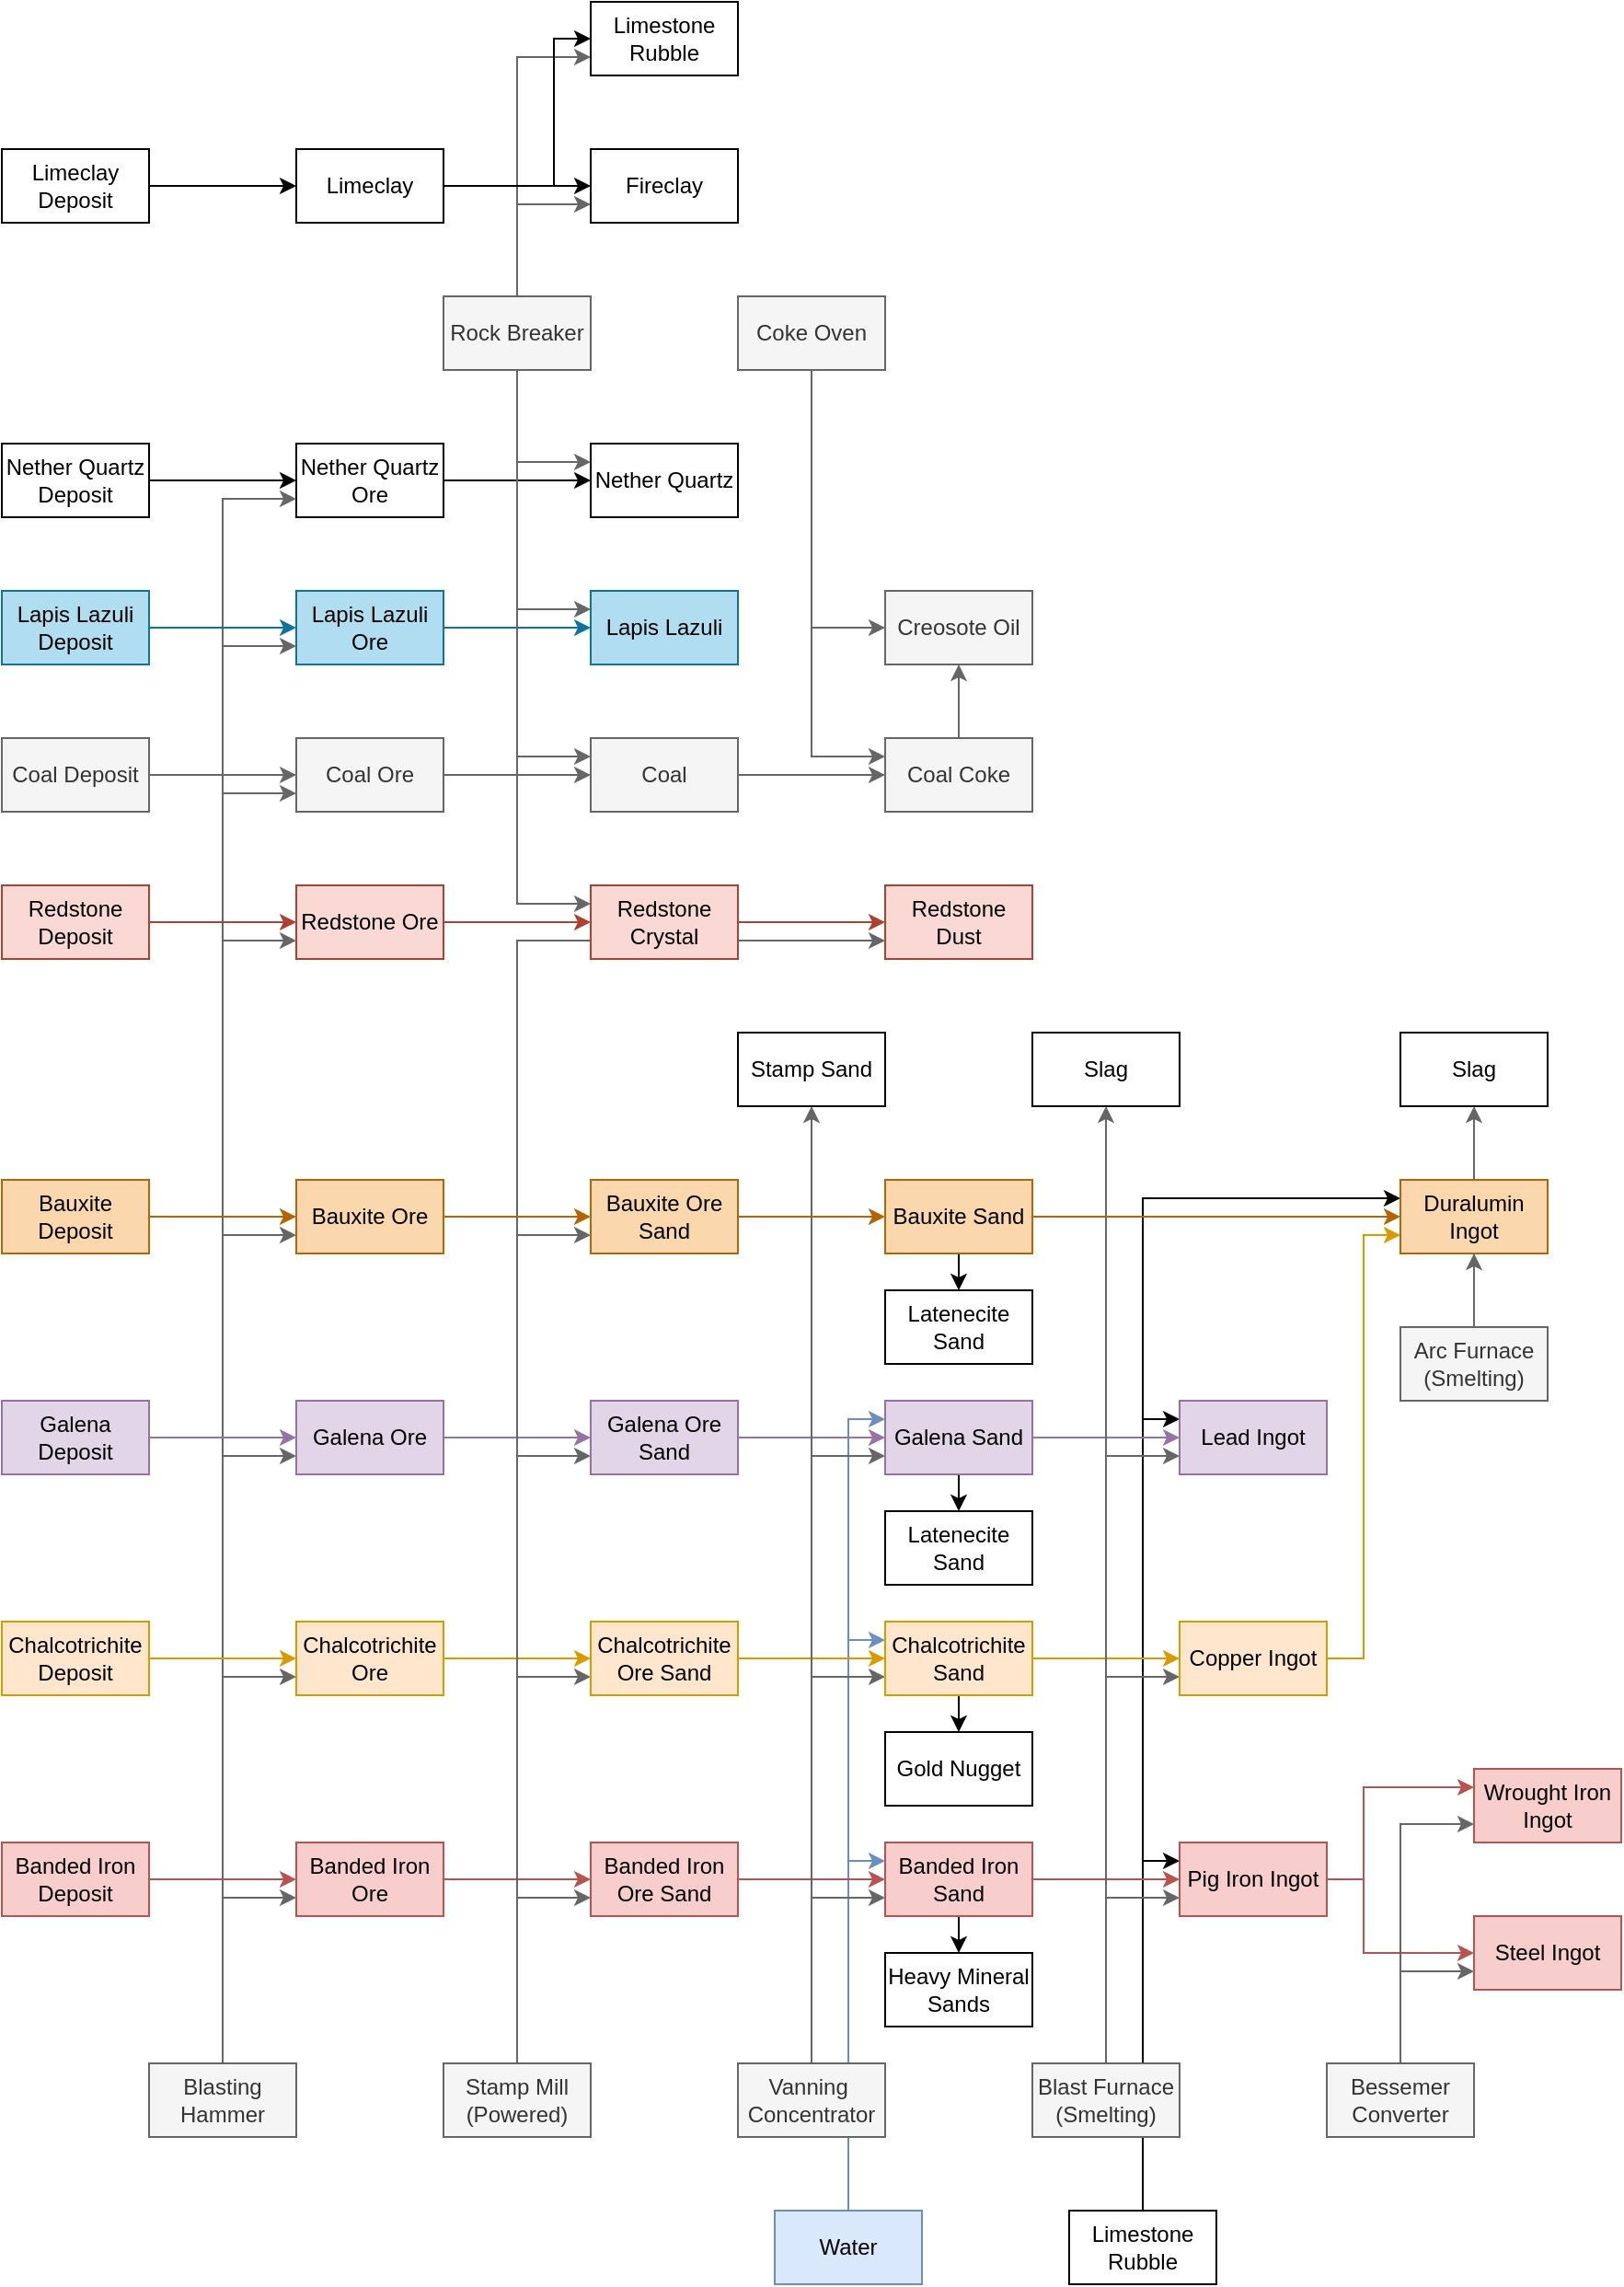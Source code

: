 <mxfile version="25.0.3">
  <diagram name="Page-1" id="IG3MzUUw2ymZqQd2v7ET">
    <mxGraphModel dx="1188" dy="1156" grid="1" gridSize="10" guides="1" tooltips="1" connect="1" arrows="1" fold="1" page="0" pageScale="1" pageWidth="850" pageHeight="1100" math="0" shadow="0">
      <root>
        <mxCell id="0" />
        <mxCell id="1" parent="0" />
        <mxCell id="PVGm662-4inRBWsWVYEp-162" style="edgeStyle=orthogonalEdgeStyle;rounded=0;orthogonalLoop=1;jettySize=auto;html=1;entryX=0.5;entryY=1;entryDx=0;entryDy=0;fillColor=#f5f5f5;strokeColor=#666666;" edge="1" parent="1" source="PVGm662-4inRBWsWVYEp-157" target="PVGm662-4inRBWsWVYEp-160">
          <mxGeometry relative="1" as="geometry" />
        </mxCell>
        <mxCell id="PVGm662-4inRBWsWVYEp-161" style="edgeStyle=orthogonalEdgeStyle;rounded=0;orthogonalLoop=1;jettySize=auto;html=1;entryX=0;entryY=0.25;entryDx=0;entryDy=0;" edge="1" parent="1" source="m7AmhTVpTq-Uz_7KJyDs-42" target="PVGm662-4inRBWsWVYEp-150">
          <mxGeometry relative="1" as="geometry">
            <Array as="points">
              <mxPoint x="860" y="370" />
            </Array>
          </mxGeometry>
        </mxCell>
        <mxCell id="PVGm662-4inRBWsWVYEp-63" style="edgeStyle=orthogonalEdgeStyle;rounded=0;orthogonalLoop=1;jettySize=auto;html=1;entryX=0;entryY=0.25;entryDx=0;entryDy=0;fillColor=#dae8fc;strokeColor=#6c8ebf;" edge="1" parent="1" source="PVGm662-4inRBWsWVYEp-13" target="PVGm662-4inRBWsWVYEp-49">
          <mxGeometry relative="1" as="geometry">
            <Array as="points">
              <mxPoint x="700" y="610" />
            </Array>
          </mxGeometry>
        </mxCell>
        <mxCell id="PVGm662-4inRBWsWVYEp-64" style="edgeStyle=orthogonalEdgeStyle;rounded=0;orthogonalLoop=1;jettySize=auto;html=1;entryX=0;entryY=0.25;entryDx=0;entryDy=0;fillColor=#dae8fc;strokeColor=#6c8ebf;" edge="1" parent="1" source="PVGm662-4inRBWsWVYEp-13" target="PVGm662-4inRBWsWVYEp-50">
          <mxGeometry relative="1" as="geometry">
            <Array as="points">
              <mxPoint x="700" y="730" />
            </Array>
          </mxGeometry>
        </mxCell>
        <mxCell id="PVGm662-4inRBWsWVYEp-29" style="edgeStyle=orthogonalEdgeStyle;rounded=0;orthogonalLoop=1;jettySize=auto;html=1;entryX=0;entryY=0.5;entryDx=0;entryDy=0;fillColor=#e1d5e7;strokeColor=#9673a6;" edge="1" parent="1" source="m7AmhTVpTq-Uz_7KJyDs-56" target="PVGm662-4inRBWsWVYEp-21">
          <mxGeometry relative="1" as="geometry" />
        </mxCell>
        <mxCell id="m7AmhTVpTq-Uz_7KJyDs-56" value="Galena Ore" style="rounded=0;whiteSpace=wrap;html=1;fillColor=#e1d5e7;strokeColor=#9673a6;" parent="1" vertex="1">
          <mxGeometry x="400" y="480" width="80" height="40" as="geometry" />
        </mxCell>
        <mxCell id="PVGm662-4inRBWsWVYEp-28" style="edgeStyle=orthogonalEdgeStyle;rounded=0;orthogonalLoop=1;jettySize=auto;html=1;entryX=0;entryY=0.5;entryDx=0;entryDy=0;fillColor=#ffe6cc;strokeColor=#d79b00;" edge="1" parent="1" source="m7AmhTVpTq-Uz_7KJyDs-57" target="PVGm662-4inRBWsWVYEp-22">
          <mxGeometry relative="1" as="geometry" />
        </mxCell>
        <mxCell id="m7AmhTVpTq-Uz_7KJyDs-57" value="&lt;span id=&quot;ref234210&quot;&gt;&lt;/span&gt;Chalcotrichite Ore" style="rounded=0;whiteSpace=wrap;html=1;fillColor=#ffe6cc;strokeColor=#d79b00;" parent="1" vertex="1">
          <mxGeometry x="400" y="600" width="80" height="40" as="geometry" />
        </mxCell>
        <mxCell id="PVGm662-4inRBWsWVYEp-27" style="edgeStyle=orthogonalEdgeStyle;rounded=0;orthogonalLoop=1;jettySize=auto;html=1;entryX=0;entryY=0.5;entryDx=0;entryDy=0;fillColor=#f8cecc;strokeColor=#b85450;" edge="1" parent="1" source="m7AmhTVpTq-Uz_7KJyDs-69" target="PVGm662-4inRBWsWVYEp-23">
          <mxGeometry relative="1" as="geometry" />
        </mxCell>
        <mxCell id="m7AmhTVpTq-Uz_7KJyDs-69" value="Banded Iron Ore" style="rounded=0;whiteSpace=wrap;html=1;fillColor=#f8cecc;strokeColor=#b85450;" parent="1" vertex="1">
          <mxGeometry x="400" y="720" width="80" height="40" as="geometry" />
        </mxCell>
        <mxCell id="PVGm662-4inRBWsWVYEp-100" style="edgeStyle=orthogonalEdgeStyle;rounded=0;orthogonalLoop=1;jettySize=auto;html=1;entryX=0;entryY=0.25;entryDx=0;entryDy=0;" edge="1" parent="1" source="m7AmhTVpTq-Uz_7KJyDs-42" target="PVGm662-4inRBWsWVYEp-67">
          <mxGeometry relative="1" as="geometry">
            <mxPoint x="1000" y="650" as="targetPoint" />
            <Array as="points">
              <mxPoint x="860" y="730" />
            </Array>
          </mxGeometry>
        </mxCell>
        <mxCell id="PVGm662-4inRBWsWVYEp-101" style="edgeStyle=orthogonalEdgeStyle;rounded=0;orthogonalLoop=1;jettySize=auto;html=1;entryX=0;entryY=0.25;entryDx=0;entryDy=0;" edge="1" parent="1" source="m7AmhTVpTq-Uz_7KJyDs-42" target="PVGm662-4inRBWsWVYEp-61">
          <mxGeometry relative="1" as="geometry">
            <mxPoint x="890" y="460" as="targetPoint" />
            <Array as="points">
              <mxPoint x="860" y="490" />
            </Array>
          </mxGeometry>
        </mxCell>
        <mxCell id="m7AmhTVpTq-Uz_7KJyDs-42" value="Limestone Rubble" style="rounded=0;whiteSpace=wrap;html=1;" parent="1" vertex="1">
          <mxGeometry x="820" y="920" width="80" height="40" as="geometry" />
        </mxCell>
        <mxCell id="PVGm662-4inRBWsWVYEp-116" style="edgeStyle=orthogonalEdgeStyle;rounded=0;orthogonalLoop=1;jettySize=auto;html=1;entryX=0;entryY=0.5;entryDx=0;entryDy=0;fillColor=#f5f5f5;strokeColor=#666666;" edge="1" parent="1" source="PVGm662-4inRBWsWVYEp-1" target="PVGm662-4inRBWsWVYEp-108">
          <mxGeometry relative="1" as="geometry" />
        </mxCell>
        <mxCell id="PVGm662-4inRBWsWVYEp-1" value="Coal Ore" style="rounded=0;whiteSpace=wrap;html=1;fillColor=#f5f5f5;strokeColor=#666666;fontColor=#333333;" vertex="1" parent="1">
          <mxGeometry x="400" y="120" width="80" height="40" as="geometry" />
        </mxCell>
        <mxCell id="PVGm662-4inRBWsWVYEp-62" style="edgeStyle=orthogonalEdgeStyle;rounded=0;orthogonalLoop=1;jettySize=auto;html=1;entryX=0;entryY=0.25;entryDx=0;entryDy=0;fillColor=#dae8fc;strokeColor=#6c8ebf;" edge="1" parent="1" source="PVGm662-4inRBWsWVYEp-13" target="PVGm662-4inRBWsWVYEp-48">
          <mxGeometry relative="1" as="geometry">
            <Array as="points">
              <mxPoint x="700" y="490" />
            </Array>
          </mxGeometry>
        </mxCell>
        <mxCell id="PVGm662-4inRBWsWVYEp-13" value="Water" style="rounded=0;whiteSpace=wrap;html=1;fillColor=#dae8fc;strokeColor=#6c8ebf;" vertex="1" parent="1">
          <mxGeometry x="660" y="920" width="80" height="40" as="geometry" />
        </mxCell>
        <mxCell id="PVGm662-4inRBWsWVYEp-24" style="edgeStyle=orthogonalEdgeStyle;rounded=0;orthogonalLoop=1;jettySize=auto;html=1;entryX=0;entryY=0.75;entryDx=0;entryDy=0;exitX=0.5;exitY=1;exitDx=0;exitDy=0;fillColor=#f5f5f5;strokeColor=#666666;" edge="1" parent="1" source="PVGm662-4inRBWsWVYEp-15" target="PVGm662-4inRBWsWVYEp-21">
          <mxGeometry relative="1" as="geometry">
            <mxPoint x="520" y="440" as="sourcePoint" />
            <Array as="points">
              <mxPoint x="520" y="510" />
            </Array>
          </mxGeometry>
        </mxCell>
        <mxCell id="PVGm662-4inRBWsWVYEp-25" style="edgeStyle=orthogonalEdgeStyle;rounded=0;orthogonalLoop=1;jettySize=auto;html=1;entryX=0;entryY=0.75;entryDx=0;entryDy=0;exitX=0.5;exitY=1;exitDx=0;exitDy=0;fillColor=#f5f5f5;strokeColor=#666666;" edge="1" parent="1" source="PVGm662-4inRBWsWVYEp-15" target="PVGm662-4inRBWsWVYEp-22">
          <mxGeometry relative="1" as="geometry">
            <mxPoint x="520" y="440" as="sourcePoint" />
            <Array as="points">
              <mxPoint x="520" y="630" />
            </Array>
          </mxGeometry>
        </mxCell>
        <mxCell id="PVGm662-4inRBWsWVYEp-26" style="edgeStyle=orthogonalEdgeStyle;rounded=0;orthogonalLoop=1;jettySize=auto;html=1;entryX=0;entryY=0.75;entryDx=0;entryDy=0;exitX=0.5;exitY=1;exitDx=0;exitDy=0;fillColor=#f5f5f5;strokeColor=#666666;" edge="1" parent="1" source="PVGm662-4inRBWsWVYEp-15" target="PVGm662-4inRBWsWVYEp-23">
          <mxGeometry relative="1" as="geometry">
            <mxPoint x="520" y="440" as="sourcePoint" />
            <Array as="points">
              <mxPoint x="520" y="750" />
            </Array>
          </mxGeometry>
        </mxCell>
        <mxCell id="PVGm662-4inRBWsWVYEp-154" style="edgeStyle=orthogonalEdgeStyle;rounded=0;orthogonalLoop=1;jettySize=auto;html=1;entryX=0;entryY=1;entryDx=0;entryDy=0;fillColor=#f5f5f5;strokeColor=#666666;" edge="1" parent="1">
          <mxGeometry relative="1" as="geometry">
            <mxPoint x="520.0" y="830.0" as="sourcePoint" />
            <mxPoint x="560" y="390" as="targetPoint" />
            <Array as="points">
              <mxPoint x="520" y="390" />
            </Array>
          </mxGeometry>
        </mxCell>
        <mxCell id="PVGm662-4inRBWsWVYEp-183" style="edgeStyle=orthogonalEdgeStyle;rounded=0;orthogonalLoop=1;jettySize=auto;html=1;fillColor=#f5f5f5;strokeColor=#666666;entryX=0;entryY=0.75;entryDx=0;entryDy=0;" edge="1" parent="1" source="PVGm662-4inRBWsWVYEp-15" target="PVGm662-4inRBWsWVYEp-180">
          <mxGeometry relative="1" as="geometry">
            <mxPoint x="920" y="150" as="targetPoint" />
            <Array as="points">
              <mxPoint x="520" y="230" />
            </Array>
          </mxGeometry>
        </mxCell>
        <mxCell id="PVGm662-4inRBWsWVYEp-15" value="Stamp Mill (Powered)" style="rounded=0;whiteSpace=wrap;html=1;fillColor=#f5f5f5;fontColor=#333333;strokeColor=#666666;" vertex="1" parent="1">
          <mxGeometry x="480" y="840" width="80" height="40" as="geometry" />
        </mxCell>
        <mxCell id="PVGm662-4inRBWsWVYEp-54" style="edgeStyle=orthogonalEdgeStyle;rounded=0;orthogonalLoop=1;jettySize=auto;html=1;entryX=0;entryY=0.5;entryDx=0;entryDy=0;fillColor=#e1d5e7;strokeColor=#9673a6;" edge="1" parent="1" source="PVGm662-4inRBWsWVYEp-21" target="PVGm662-4inRBWsWVYEp-48">
          <mxGeometry relative="1" as="geometry" />
        </mxCell>
        <mxCell id="PVGm662-4inRBWsWVYEp-21" value="Galena Ore Sand" style="rounded=0;whiteSpace=wrap;html=1;fillColor=#e1d5e7;strokeColor=#9673a6;" vertex="1" parent="1">
          <mxGeometry x="560" y="480" width="80" height="40" as="geometry" />
        </mxCell>
        <mxCell id="PVGm662-4inRBWsWVYEp-55" style="edgeStyle=orthogonalEdgeStyle;rounded=0;orthogonalLoop=1;jettySize=auto;html=1;entryX=0;entryY=0.5;entryDx=0;entryDy=0;fillColor=#ffe6cc;strokeColor=#d79b00;" edge="1" parent="1" source="PVGm662-4inRBWsWVYEp-22" target="PVGm662-4inRBWsWVYEp-49">
          <mxGeometry relative="1" as="geometry" />
        </mxCell>
        <mxCell id="PVGm662-4inRBWsWVYEp-22" value="&lt;span id=&quot;ref234210&quot;&gt;&lt;/span&gt;Chalcotrichite Ore Sand" style="rounded=0;whiteSpace=wrap;html=1;fillColor=#ffe6cc;strokeColor=#d79b00;" vertex="1" parent="1">
          <mxGeometry x="560" y="600" width="80" height="40" as="geometry" />
        </mxCell>
        <mxCell id="PVGm662-4inRBWsWVYEp-56" style="edgeStyle=orthogonalEdgeStyle;rounded=0;orthogonalLoop=1;jettySize=auto;html=1;entryX=0;entryY=0.5;entryDx=0;entryDy=0;fillColor=#f8cecc;strokeColor=#b85450;" edge="1" parent="1" source="PVGm662-4inRBWsWVYEp-23" target="PVGm662-4inRBWsWVYEp-50">
          <mxGeometry relative="1" as="geometry" />
        </mxCell>
        <mxCell id="PVGm662-4inRBWsWVYEp-23" value="Banded Iron Ore Sand" style="rounded=0;whiteSpace=wrap;html=1;fillColor=#f8cecc;strokeColor=#b85450;" vertex="1" parent="1">
          <mxGeometry x="560" y="720" width="80" height="40" as="geometry" />
        </mxCell>
        <mxCell id="PVGm662-4inRBWsWVYEp-30" value="Stamp Sand" style="rounded=0;whiteSpace=wrap;html=1;" vertex="1" parent="1">
          <mxGeometry x="640" y="280" width="80" height="40" as="geometry" />
        </mxCell>
        <mxCell id="PVGm662-4inRBWsWVYEp-51" style="edgeStyle=orthogonalEdgeStyle;rounded=0;orthogonalLoop=1;jettySize=auto;html=1;entryX=0;entryY=0.75;entryDx=0;entryDy=0;fillColor=#f5f5f5;strokeColor=#666666;" edge="1" parent="1" source="PVGm662-4inRBWsWVYEp-47" target="PVGm662-4inRBWsWVYEp-50">
          <mxGeometry relative="1" as="geometry" />
        </mxCell>
        <mxCell id="PVGm662-4inRBWsWVYEp-52" style="edgeStyle=orthogonalEdgeStyle;rounded=0;orthogonalLoop=1;jettySize=auto;html=1;entryX=0;entryY=0.75;entryDx=0;entryDy=0;fillColor=#f5f5f5;strokeColor=#666666;" edge="1" parent="1" source="PVGm662-4inRBWsWVYEp-47" target="PVGm662-4inRBWsWVYEp-49">
          <mxGeometry relative="1" as="geometry" />
        </mxCell>
        <mxCell id="PVGm662-4inRBWsWVYEp-53" style="edgeStyle=orthogonalEdgeStyle;rounded=0;orthogonalLoop=1;jettySize=auto;html=1;entryX=0;entryY=0.75;entryDx=0;entryDy=0;fillColor=#f5f5f5;strokeColor=#666666;" edge="1" parent="1" source="PVGm662-4inRBWsWVYEp-47" target="PVGm662-4inRBWsWVYEp-48">
          <mxGeometry relative="1" as="geometry" />
        </mxCell>
        <mxCell id="PVGm662-4inRBWsWVYEp-59" style="edgeStyle=orthogonalEdgeStyle;rounded=0;orthogonalLoop=1;jettySize=auto;html=1;entryX=0.5;entryY=1;entryDx=0;entryDy=0;fillColor=#f5f5f5;strokeColor=#666666;" edge="1" parent="1" source="PVGm662-4inRBWsWVYEp-47" target="PVGm662-4inRBWsWVYEp-30">
          <mxGeometry relative="1" as="geometry">
            <Array as="points" />
          </mxGeometry>
        </mxCell>
        <mxCell id="PVGm662-4inRBWsWVYEp-47" value="Vanning&amp;nbsp; Concentrator" style="rounded=0;whiteSpace=wrap;html=1;fillColor=#f5f5f5;fontColor=#333333;strokeColor=#666666;" vertex="1" parent="1">
          <mxGeometry x="640" y="840" width="80" height="40" as="geometry" />
        </mxCell>
        <mxCell id="PVGm662-4inRBWsWVYEp-72" style="edgeStyle=orthogonalEdgeStyle;rounded=0;orthogonalLoop=1;jettySize=auto;html=1;entryX=0;entryY=0.5;entryDx=0;entryDy=0;fillColor=#e1d5e7;strokeColor=#9673a6;" edge="1" parent="1" source="PVGm662-4inRBWsWVYEp-48" target="PVGm662-4inRBWsWVYEp-61">
          <mxGeometry relative="1" as="geometry" />
        </mxCell>
        <mxCell id="PVGm662-4inRBWsWVYEp-91" style="edgeStyle=orthogonalEdgeStyle;rounded=0;orthogonalLoop=1;jettySize=auto;html=1;entryX=0.5;entryY=0;entryDx=0;entryDy=0;" edge="1" parent="1" source="PVGm662-4inRBWsWVYEp-48" target="PVGm662-4inRBWsWVYEp-90">
          <mxGeometry relative="1" as="geometry">
            <Array as="points">
              <mxPoint x="760" y="520" />
              <mxPoint x="760" y="520" />
            </Array>
          </mxGeometry>
        </mxCell>
        <mxCell id="PVGm662-4inRBWsWVYEp-48" value="Galena Sand" style="rounded=0;whiteSpace=wrap;html=1;fillColor=#e1d5e7;strokeColor=#9673a6;" vertex="1" parent="1">
          <mxGeometry x="720" y="480" width="80" height="40" as="geometry" />
        </mxCell>
        <mxCell id="PVGm662-4inRBWsWVYEp-73" style="edgeStyle=orthogonalEdgeStyle;rounded=0;orthogonalLoop=1;jettySize=auto;html=1;entryX=0;entryY=0.5;entryDx=0;entryDy=0;fillColor=#ffe6cc;strokeColor=#d79b00;" edge="1" parent="1" source="PVGm662-4inRBWsWVYEp-49" target="PVGm662-4inRBWsWVYEp-66">
          <mxGeometry relative="1" as="geometry" />
        </mxCell>
        <mxCell id="PVGm662-4inRBWsWVYEp-93" style="edgeStyle=orthogonalEdgeStyle;rounded=0;orthogonalLoop=1;jettySize=auto;html=1;entryX=0.5;entryY=0;entryDx=0;entryDy=0;" edge="1" parent="1" source="PVGm662-4inRBWsWVYEp-49" target="PVGm662-4inRBWsWVYEp-92">
          <mxGeometry relative="1" as="geometry">
            <Array as="points">
              <mxPoint x="760" y="650" />
              <mxPoint x="760" y="650" />
            </Array>
          </mxGeometry>
        </mxCell>
        <mxCell id="PVGm662-4inRBWsWVYEp-49" value="&lt;span id=&quot;ref234210&quot;&gt;&lt;/span&gt;Chalcotrichite Sand" style="rounded=0;whiteSpace=wrap;html=1;fillColor=#ffe6cc;strokeColor=#d79b00;" vertex="1" parent="1">
          <mxGeometry x="720" y="600" width="80" height="40" as="geometry" />
        </mxCell>
        <mxCell id="PVGm662-4inRBWsWVYEp-74" style="edgeStyle=orthogonalEdgeStyle;rounded=0;orthogonalLoop=1;jettySize=auto;html=1;entryX=0;entryY=0.5;entryDx=0;entryDy=0;fillColor=#f8cecc;strokeColor=#b85450;" edge="1" parent="1" source="PVGm662-4inRBWsWVYEp-50" target="PVGm662-4inRBWsWVYEp-67">
          <mxGeometry relative="1" as="geometry" />
        </mxCell>
        <mxCell id="PVGm662-4inRBWsWVYEp-95" style="edgeStyle=orthogonalEdgeStyle;rounded=0;orthogonalLoop=1;jettySize=auto;html=1;entryX=0.5;entryY=0;entryDx=0;entryDy=0;" edge="1" parent="1" source="PVGm662-4inRBWsWVYEp-50" target="PVGm662-4inRBWsWVYEp-94">
          <mxGeometry relative="1" as="geometry">
            <Array as="points">
              <mxPoint x="760" y="760" />
              <mxPoint x="760" y="760" />
            </Array>
          </mxGeometry>
        </mxCell>
        <mxCell id="PVGm662-4inRBWsWVYEp-50" value="Banded Iron Sand" style="rounded=0;whiteSpace=wrap;html=1;fillColor=#f8cecc;strokeColor=#b85450;" vertex="1" parent="1">
          <mxGeometry x="720" y="720" width="80" height="40" as="geometry" />
        </mxCell>
        <mxCell id="PVGm662-4inRBWsWVYEp-61" value="Lead Ingot" style="rounded=0;whiteSpace=wrap;html=1;fillColor=#e1d5e7;strokeColor=#9673a6;" vertex="1" parent="1">
          <mxGeometry x="880" y="480" width="80" height="40" as="geometry" />
        </mxCell>
        <mxCell id="PVGm662-4inRBWsWVYEp-69" style="edgeStyle=orthogonalEdgeStyle;rounded=0;orthogonalLoop=1;jettySize=auto;html=1;entryX=0;entryY=0.75;entryDx=0;entryDy=0;fillColor=#f5f5f5;strokeColor=#666666;" edge="1" parent="1" source="PVGm662-4inRBWsWVYEp-65" target="PVGm662-4inRBWsWVYEp-67">
          <mxGeometry relative="1" as="geometry" />
        </mxCell>
        <mxCell id="PVGm662-4inRBWsWVYEp-70" style="edgeStyle=orthogonalEdgeStyle;rounded=0;orthogonalLoop=1;jettySize=auto;html=1;entryX=0;entryY=0.75;entryDx=0;entryDy=0;fillColor=#f5f5f5;strokeColor=#666666;" edge="1" parent="1" source="PVGm662-4inRBWsWVYEp-65" target="PVGm662-4inRBWsWVYEp-66">
          <mxGeometry relative="1" as="geometry" />
        </mxCell>
        <mxCell id="PVGm662-4inRBWsWVYEp-71" style="edgeStyle=orthogonalEdgeStyle;rounded=0;orthogonalLoop=1;jettySize=auto;html=1;entryX=0;entryY=0.75;entryDx=0;entryDy=0;fillColor=#f5f5f5;strokeColor=#666666;" edge="1" parent="1" source="PVGm662-4inRBWsWVYEp-65" target="PVGm662-4inRBWsWVYEp-61">
          <mxGeometry relative="1" as="geometry" />
        </mxCell>
        <mxCell id="PVGm662-4inRBWsWVYEp-128" style="edgeStyle=orthogonalEdgeStyle;rounded=0;orthogonalLoop=1;jettySize=auto;html=1;entryX=0.5;entryY=1;entryDx=0;entryDy=0;fillColor=#f5f5f5;strokeColor=#666666;" edge="1" parent="1" source="PVGm662-4inRBWsWVYEp-65" target="PVGm662-4inRBWsWVYEp-127">
          <mxGeometry relative="1" as="geometry" />
        </mxCell>
        <mxCell id="PVGm662-4inRBWsWVYEp-65" value="Blast Furnace (Smelting)" style="rounded=0;whiteSpace=wrap;html=1;fillColor=#f5f5f5;fontColor=#333333;strokeColor=#666666;" vertex="1" parent="1">
          <mxGeometry x="800" y="840" width="80" height="40" as="geometry" />
        </mxCell>
        <mxCell id="PVGm662-4inRBWsWVYEp-156" style="edgeStyle=orthogonalEdgeStyle;rounded=0;orthogonalLoop=1;jettySize=auto;html=1;entryX=0;entryY=0.75;entryDx=0;entryDy=0;fillColor=#ffe6cc;strokeColor=#d79b00;" edge="1" parent="1" source="PVGm662-4inRBWsWVYEp-66" target="PVGm662-4inRBWsWVYEp-150">
          <mxGeometry relative="1" as="geometry">
            <Array as="points">
              <mxPoint x="980" y="620" />
              <mxPoint x="980" y="390" />
            </Array>
          </mxGeometry>
        </mxCell>
        <mxCell id="PVGm662-4inRBWsWVYEp-66" value="Copper Ingot" style="rounded=0;whiteSpace=wrap;html=1;fillColor=#ffe6cc;strokeColor=#d79b00;" vertex="1" parent="1">
          <mxGeometry x="880" y="600" width="80" height="40" as="geometry" />
        </mxCell>
        <mxCell id="PVGm662-4inRBWsWVYEp-76" style="edgeStyle=orthogonalEdgeStyle;rounded=0;orthogonalLoop=1;jettySize=auto;html=1;entryX=0;entryY=0.25;entryDx=0;entryDy=0;fillColor=#f8cecc;strokeColor=#b85450;" edge="1" parent="1" source="PVGm662-4inRBWsWVYEp-67" target="PVGm662-4inRBWsWVYEp-78">
          <mxGeometry relative="1" as="geometry">
            <mxPoint x="1000" y="620.0" as="targetPoint" />
            <Array as="points">
              <mxPoint x="980" y="740" />
              <mxPoint x="980" y="690" />
            </Array>
          </mxGeometry>
        </mxCell>
        <mxCell id="PVGm662-4inRBWsWVYEp-82" style="edgeStyle=orthogonalEdgeStyle;rounded=0;orthogonalLoop=1;jettySize=auto;html=1;entryX=0;entryY=0.5;entryDx=0;entryDy=0;fillColor=#f8cecc;strokeColor=#b85450;" edge="1" parent="1" source="PVGm662-4inRBWsWVYEp-67" target="PVGm662-4inRBWsWVYEp-79">
          <mxGeometry relative="1" as="geometry">
            <Array as="points">
              <mxPoint x="980" y="740" />
              <mxPoint x="980" y="780" />
            </Array>
          </mxGeometry>
        </mxCell>
        <mxCell id="PVGm662-4inRBWsWVYEp-67" value="Pig Iron Ingot" style="rounded=0;whiteSpace=wrap;html=1;fillColor=#f8cecc;strokeColor=#b85450;" vertex="1" parent="1">
          <mxGeometry x="880" y="720" width="80" height="40" as="geometry" />
        </mxCell>
        <mxCell id="PVGm662-4inRBWsWVYEp-80" style="edgeStyle=orthogonalEdgeStyle;rounded=0;orthogonalLoop=1;jettySize=auto;html=1;fillColor=#f5f5f5;strokeColor=#666666;" edge="1" parent="1" source="PVGm662-4inRBWsWVYEp-77" target="PVGm662-4inRBWsWVYEp-79">
          <mxGeometry relative="1" as="geometry">
            <Array as="points">
              <mxPoint x="1000" y="790" />
            </Array>
          </mxGeometry>
        </mxCell>
        <mxCell id="PVGm662-4inRBWsWVYEp-81" style="edgeStyle=orthogonalEdgeStyle;rounded=0;orthogonalLoop=1;jettySize=auto;html=1;entryX=0;entryY=0.75;entryDx=0;entryDy=0;fillColor=#f5f5f5;strokeColor=#666666;" edge="1" parent="1" source="PVGm662-4inRBWsWVYEp-77" target="PVGm662-4inRBWsWVYEp-78">
          <mxGeometry relative="1" as="geometry">
            <Array as="points">
              <mxPoint x="1000" y="710" />
            </Array>
          </mxGeometry>
        </mxCell>
        <mxCell id="PVGm662-4inRBWsWVYEp-77" value="Bessemer Converter" style="rounded=0;whiteSpace=wrap;html=1;fillColor=#f5f5f5;fontColor=#333333;strokeColor=#666666;" vertex="1" parent="1">
          <mxGeometry x="960" y="840" width="80" height="40" as="geometry" />
        </mxCell>
        <mxCell id="PVGm662-4inRBWsWVYEp-78" value="Wrought Iron Ingot" style="rounded=0;whiteSpace=wrap;html=1;fillColor=#f8cecc;strokeColor=#b85450;" vertex="1" parent="1">
          <mxGeometry x="1040" y="680" width="80" height="40" as="geometry" />
        </mxCell>
        <mxCell id="PVGm662-4inRBWsWVYEp-79" value="Steel Ingot" style="rounded=0;whiteSpace=wrap;html=1;fillColor=#f8cecc;strokeColor=#b85450;" vertex="1" parent="1">
          <mxGeometry x="1040" y="760" width="80" height="40" as="geometry" />
        </mxCell>
        <mxCell id="PVGm662-4inRBWsWVYEp-168" style="edgeStyle=orthogonalEdgeStyle;rounded=0;orthogonalLoop=1;jettySize=auto;html=1;entryX=0;entryY=0.5;entryDx=0;entryDy=0;fillColor=#fad9d5;strokeColor=#ae4132;" edge="1" parent="1" source="PVGm662-4inRBWsWVYEp-83" target="PVGm662-4inRBWsWVYEp-166">
          <mxGeometry relative="1" as="geometry" />
        </mxCell>
        <mxCell id="PVGm662-4inRBWsWVYEp-83" value="Redstone Ore" style="rounded=0;whiteSpace=wrap;html=1;fillColor=#fad9d5;strokeColor=#ae4132;" vertex="1" parent="1">
          <mxGeometry x="400" y="200" width="80" height="40" as="geometry" />
        </mxCell>
        <mxCell id="PVGm662-4inRBWsWVYEp-90" value="Latenecite Sand" style="rounded=0;whiteSpace=wrap;html=1;" vertex="1" parent="1">
          <mxGeometry x="720" y="540" width="80" height="40" as="geometry" />
        </mxCell>
        <mxCell id="PVGm662-4inRBWsWVYEp-92" value="Gold Nugget" style="rounded=0;whiteSpace=wrap;html=1;" vertex="1" parent="1">
          <mxGeometry x="720" y="660" width="80" height="40" as="geometry" />
        </mxCell>
        <mxCell id="PVGm662-4inRBWsWVYEp-94" value="Heavy Mineral Sands" style="rounded=0;whiteSpace=wrap;html=1;" vertex="1" parent="1">
          <mxGeometry x="720" y="780" width="80" height="40" as="geometry" />
        </mxCell>
        <mxCell id="PVGm662-4inRBWsWVYEp-185" style="edgeStyle=orthogonalEdgeStyle;rounded=0;orthogonalLoop=1;jettySize=auto;html=1;entryX=0;entryY=0.25;entryDx=0;entryDy=0;fillColor=#f5f5f5;strokeColor=#666666;" edge="1" parent="1" source="PVGm662-4inRBWsWVYEp-103" target="PVGm662-4inRBWsWVYEp-184">
          <mxGeometry relative="1" as="geometry" />
        </mxCell>
        <mxCell id="PVGm662-4inRBWsWVYEp-187" style="edgeStyle=orthogonalEdgeStyle;rounded=0;orthogonalLoop=1;jettySize=auto;html=1;entryX=0;entryY=0.5;entryDx=0;entryDy=0;fillColor=#f5f5f5;strokeColor=#666666;" edge="1" parent="1" source="PVGm662-4inRBWsWVYEp-103" target="PVGm662-4inRBWsWVYEp-121">
          <mxGeometry relative="1" as="geometry" />
        </mxCell>
        <mxCell id="PVGm662-4inRBWsWVYEp-103" value="Coke Oven" style="rounded=0;whiteSpace=wrap;html=1;fillColor=#f5f5f5;fontColor=#333333;strokeColor=#666666;" vertex="1" parent="1">
          <mxGeometry x="640" y="-120" width="80" height="40" as="geometry" />
        </mxCell>
        <mxCell id="PVGm662-4inRBWsWVYEp-114" style="edgeStyle=orthogonalEdgeStyle;rounded=0;orthogonalLoop=1;jettySize=auto;html=1;entryX=0;entryY=0.5;entryDx=0;entryDy=0;" edge="1" parent="1" source="PVGm662-4inRBWsWVYEp-104" target="PVGm662-4inRBWsWVYEp-109">
          <mxGeometry relative="1" as="geometry" />
        </mxCell>
        <mxCell id="PVGm662-4inRBWsWVYEp-104" value="Nether Quartz Ore" style="rounded=0;whiteSpace=wrap;html=1;" vertex="1" parent="1">
          <mxGeometry x="400" y="-40" width="80" height="40" as="geometry" />
        </mxCell>
        <mxCell id="PVGm662-4inRBWsWVYEp-115" style="edgeStyle=orthogonalEdgeStyle;rounded=0;orthogonalLoop=1;jettySize=auto;html=1;entryX=0;entryY=0.5;entryDx=0;entryDy=0;fillColor=#b1ddf0;strokeColor=#10739e;" edge="1" parent="1" source="PVGm662-4inRBWsWVYEp-106" target="PVGm662-4inRBWsWVYEp-110">
          <mxGeometry relative="1" as="geometry" />
        </mxCell>
        <mxCell id="PVGm662-4inRBWsWVYEp-106" value="Lapis Lazuli Ore" style="rounded=0;whiteSpace=wrap;html=1;fillColor=#b1ddf0;strokeColor=#10739e;" vertex="1" parent="1">
          <mxGeometry x="400" y="40" width="80" height="40" as="geometry" />
        </mxCell>
        <mxCell id="PVGm662-4inRBWsWVYEp-111" style="edgeStyle=orthogonalEdgeStyle;rounded=0;orthogonalLoop=1;jettySize=auto;html=1;entryX=0;entryY=0.25;entryDx=0;entryDy=0;fillColor=#f5f5f5;strokeColor=#666666;" edge="1" parent="1" source="PVGm662-4inRBWsWVYEp-107" target="PVGm662-4inRBWsWVYEp-109">
          <mxGeometry relative="1" as="geometry" />
        </mxCell>
        <mxCell id="PVGm662-4inRBWsWVYEp-112" style="edgeStyle=orthogonalEdgeStyle;rounded=0;orthogonalLoop=1;jettySize=auto;html=1;entryX=0;entryY=0.25;entryDx=0;entryDy=0;fillColor=#f5f5f5;strokeColor=#666666;" edge="1" parent="1" source="PVGm662-4inRBWsWVYEp-107" target="PVGm662-4inRBWsWVYEp-110">
          <mxGeometry relative="1" as="geometry" />
        </mxCell>
        <mxCell id="PVGm662-4inRBWsWVYEp-113" style="edgeStyle=orthogonalEdgeStyle;rounded=0;orthogonalLoop=1;jettySize=auto;html=1;entryX=0;entryY=0.25;entryDx=0;entryDy=0;fillColor=#f5f5f5;strokeColor=#666666;" edge="1" parent="1" source="PVGm662-4inRBWsWVYEp-107" target="PVGm662-4inRBWsWVYEp-108">
          <mxGeometry relative="1" as="geometry" />
        </mxCell>
        <mxCell id="PVGm662-4inRBWsWVYEp-176" style="edgeStyle=orthogonalEdgeStyle;rounded=0;orthogonalLoop=1;jettySize=auto;html=1;entryX=0;entryY=0.25;entryDx=0;entryDy=0;fillColor=#f5f5f5;strokeColor=#666666;" edge="1" parent="1" source="PVGm662-4inRBWsWVYEp-107" target="PVGm662-4inRBWsWVYEp-166">
          <mxGeometry relative="1" as="geometry" />
        </mxCell>
        <mxCell id="PVGm662-4inRBWsWVYEp-194" style="edgeStyle=orthogonalEdgeStyle;rounded=0;orthogonalLoop=1;jettySize=auto;html=1;entryX=0;entryY=0.75;entryDx=0;entryDy=0;fillColor=#f5f5f5;strokeColor=#666666;" edge="1" parent="1" source="PVGm662-4inRBWsWVYEp-107" target="PVGm662-4inRBWsWVYEp-192">
          <mxGeometry relative="1" as="geometry" />
        </mxCell>
        <mxCell id="PVGm662-4inRBWsWVYEp-195" style="edgeStyle=orthogonalEdgeStyle;rounded=0;orthogonalLoop=1;jettySize=auto;html=1;entryX=0;entryY=0.75;entryDx=0;entryDy=0;fillColor=#f5f5f5;strokeColor=#666666;" edge="1" parent="1" source="PVGm662-4inRBWsWVYEp-107" target="PVGm662-4inRBWsWVYEp-193">
          <mxGeometry relative="1" as="geometry" />
        </mxCell>
        <mxCell id="PVGm662-4inRBWsWVYEp-107" value="Rock Breaker" style="rounded=0;whiteSpace=wrap;html=1;fillColor=#f5f5f5;fontColor=#333333;strokeColor=#666666;" vertex="1" parent="1">
          <mxGeometry x="480" y="-120" width="80" height="40" as="geometry" />
        </mxCell>
        <mxCell id="PVGm662-4inRBWsWVYEp-186" style="edgeStyle=orthogonalEdgeStyle;rounded=0;orthogonalLoop=1;jettySize=auto;html=1;entryX=0;entryY=0.5;entryDx=0;entryDy=0;fillColor=#f5f5f5;strokeColor=#666666;" edge="1" parent="1" source="PVGm662-4inRBWsWVYEp-108" target="PVGm662-4inRBWsWVYEp-184">
          <mxGeometry relative="1" as="geometry" />
        </mxCell>
        <mxCell id="PVGm662-4inRBWsWVYEp-108" value="Coal" style="rounded=0;whiteSpace=wrap;html=1;fillColor=#f5f5f5;strokeColor=#666666;fontColor=#333333;" vertex="1" parent="1">
          <mxGeometry x="560" y="120" width="80" height="40" as="geometry" />
        </mxCell>
        <mxCell id="PVGm662-4inRBWsWVYEp-109" value="Nether Quartz" style="rounded=0;whiteSpace=wrap;html=1;" vertex="1" parent="1">
          <mxGeometry x="560" y="-40" width="80" height="40" as="geometry" />
        </mxCell>
        <mxCell id="PVGm662-4inRBWsWVYEp-110" value="Lapis Lazuli" style="rounded=0;whiteSpace=wrap;html=1;fillColor=#b1ddf0;strokeColor=#10739e;" vertex="1" parent="1">
          <mxGeometry x="560" y="40" width="80" height="40" as="geometry" />
        </mxCell>
        <mxCell id="PVGm662-4inRBWsWVYEp-121" value="Creosote Oil" style="rounded=0;whiteSpace=wrap;html=1;fillColor=#f5f5f5;strokeColor=#666666;fontColor=#333333;" vertex="1" parent="1">
          <mxGeometry x="720" y="40" width="80" height="40" as="geometry" />
        </mxCell>
        <mxCell id="PVGm662-4inRBWsWVYEp-127" value="Slag" style="rounded=0;whiteSpace=wrap;html=1;" vertex="1" parent="1">
          <mxGeometry x="800" y="280" width="80" height="40" as="geometry" />
        </mxCell>
        <mxCell id="PVGm662-4inRBWsWVYEp-134" style="edgeStyle=orthogonalEdgeStyle;rounded=0;orthogonalLoop=1;jettySize=auto;html=1;entryX=0;entryY=0.75;entryDx=0;entryDy=0;fillColor=#f5f5f5;strokeColor=#666666;" edge="1" parent="1" source="PVGm662-4inRBWsWVYEp-133" target="m7AmhTVpTq-Uz_7KJyDs-69">
          <mxGeometry relative="1" as="geometry" />
        </mxCell>
        <mxCell id="PVGm662-4inRBWsWVYEp-135" style="edgeStyle=orthogonalEdgeStyle;rounded=0;orthogonalLoop=1;jettySize=auto;html=1;entryX=0;entryY=0.75;entryDx=0;entryDy=0;fillColor=#f5f5f5;strokeColor=#666666;" edge="1" parent="1" source="PVGm662-4inRBWsWVYEp-133" target="m7AmhTVpTq-Uz_7KJyDs-57">
          <mxGeometry relative="1" as="geometry" />
        </mxCell>
        <mxCell id="PVGm662-4inRBWsWVYEp-136" style="edgeStyle=orthogonalEdgeStyle;rounded=0;orthogonalLoop=1;jettySize=auto;html=1;entryX=0;entryY=0.75;entryDx=0;entryDy=0;fillColor=#f5f5f5;strokeColor=#666666;" edge="1" parent="1" source="PVGm662-4inRBWsWVYEp-133" target="m7AmhTVpTq-Uz_7KJyDs-56">
          <mxGeometry relative="1" as="geometry" />
        </mxCell>
        <mxCell id="PVGm662-4inRBWsWVYEp-155" style="edgeStyle=orthogonalEdgeStyle;rounded=0;orthogonalLoop=1;jettySize=auto;html=1;entryX=0;entryY=0.75;entryDx=0;entryDy=0;fillColor=#f5f5f5;strokeColor=#666666;" edge="1" parent="1" source="PVGm662-4inRBWsWVYEp-133" target="PVGm662-4inRBWsWVYEp-144">
          <mxGeometry relative="1" as="geometry" />
        </mxCell>
        <mxCell id="PVGm662-4inRBWsWVYEp-165" style="edgeStyle=orthogonalEdgeStyle;rounded=0;orthogonalLoop=1;jettySize=auto;html=1;entryX=0;entryY=0.75;entryDx=0;entryDy=0;fillColor=#f5f5f5;strokeColor=#666666;" edge="1" parent="1" source="PVGm662-4inRBWsWVYEp-133" target="PVGm662-4inRBWsWVYEp-83">
          <mxGeometry relative="1" as="geometry" />
        </mxCell>
        <mxCell id="PVGm662-4inRBWsWVYEp-177" style="edgeStyle=orthogonalEdgeStyle;rounded=0;orthogonalLoop=1;jettySize=auto;html=1;entryX=0;entryY=0.75;entryDx=0;entryDy=0;fillColor=#f5f5f5;strokeColor=#666666;" edge="1" parent="1" source="PVGm662-4inRBWsWVYEp-133" target="PVGm662-4inRBWsWVYEp-1">
          <mxGeometry relative="1" as="geometry" />
        </mxCell>
        <mxCell id="PVGm662-4inRBWsWVYEp-178" style="edgeStyle=orthogonalEdgeStyle;rounded=0;orthogonalLoop=1;jettySize=auto;html=1;entryX=0;entryY=0.75;entryDx=0;entryDy=0;fillColor=#f5f5f5;strokeColor=#666666;" edge="1" parent="1" source="PVGm662-4inRBWsWVYEp-133" target="PVGm662-4inRBWsWVYEp-106">
          <mxGeometry relative="1" as="geometry" />
        </mxCell>
        <mxCell id="PVGm662-4inRBWsWVYEp-179" style="edgeStyle=orthogonalEdgeStyle;rounded=0;orthogonalLoop=1;jettySize=auto;html=1;entryX=0;entryY=0.75;entryDx=0;entryDy=0;fillColor=#f5f5f5;strokeColor=#666666;" edge="1" parent="1" source="PVGm662-4inRBWsWVYEp-133" target="PVGm662-4inRBWsWVYEp-104">
          <mxGeometry relative="1" as="geometry" />
        </mxCell>
        <mxCell id="PVGm662-4inRBWsWVYEp-133" value="Blasting Hammer" style="rounded=0;whiteSpace=wrap;html=1;fillColor=#f5f5f5;fontColor=#333333;strokeColor=#666666;" vertex="1" parent="1">
          <mxGeometry x="320" y="840" width="80" height="40" as="geometry" />
        </mxCell>
        <mxCell id="PVGm662-4inRBWsWVYEp-140" style="edgeStyle=orthogonalEdgeStyle;rounded=0;orthogonalLoop=1;jettySize=auto;html=1;entryX=0;entryY=0.5;entryDx=0;entryDy=0;fillColor=#e1d5e7;strokeColor=#9673a6;" edge="1" parent="1" source="PVGm662-4inRBWsWVYEp-137" target="m7AmhTVpTq-Uz_7KJyDs-56">
          <mxGeometry relative="1" as="geometry" />
        </mxCell>
        <mxCell id="PVGm662-4inRBWsWVYEp-137" value="Galena Deposit" style="rounded=0;whiteSpace=wrap;html=1;fillColor=#e1d5e7;strokeColor=#9673a6;" vertex="1" parent="1">
          <mxGeometry x="240" y="480" width="80" height="40" as="geometry" />
        </mxCell>
        <mxCell id="PVGm662-4inRBWsWVYEp-141" style="edgeStyle=orthogonalEdgeStyle;rounded=0;orthogonalLoop=1;jettySize=auto;html=1;entryX=0;entryY=0.5;entryDx=0;entryDy=0;fillColor=#ffe6cc;strokeColor=#d79b00;" edge="1" parent="1" source="PVGm662-4inRBWsWVYEp-138" target="m7AmhTVpTq-Uz_7KJyDs-57">
          <mxGeometry relative="1" as="geometry" />
        </mxCell>
        <mxCell id="PVGm662-4inRBWsWVYEp-138" value="&lt;span id=&quot;ref234210&quot;&gt;&lt;/span&gt;Chalcotrichite Deposit" style="rounded=0;whiteSpace=wrap;html=1;fillColor=#ffe6cc;strokeColor=#d79b00;" vertex="1" parent="1">
          <mxGeometry x="240" y="600" width="80" height="40" as="geometry" />
        </mxCell>
        <mxCell id="PVGm662-4inRBWsWVYEp-142" style="edgeStyle=orthogonalEdgeStyle;rounded=0;orthogonalLoop=1;jettySize=auto;html=1;entryX=0;entryY=0.5;entryDx=0;entryDy=0;fillColor=#f8cecc;strokeColor=#b85450;" edge="1" parent="1" source="PVGm662-4inRBWsWVYEp-139" target="m7AmhTVpTq-Uz_7KJyDs-69">
          <mxGeometry relative="1" as="geometry" />
        </mxCell>
        <mxCell id="PVGm662-4inRBWsWVYEp-139" value="Banded Iron Deposit" style="rounded=0;whiteSpace=wrap;html=1;fillColor=#f8cecc;strokeColor=#b85450;" vertex="1" parent="1">
          <mxGeometry x="240" y="720" width="80" height="40" as="geometry" />
        </mxCell>
        <mxCell id="PVGm662-4inRBWsWVYEp-143" style="edgeStyle=orthogonalEdgeStyle;rounded=0;orthogonalLoop=1;jettySize=auto;html=1;entryX=0;entryY=0.5;entryDx=0;entryDy=0;fillColor=#fad7ac;strokeColor=#b46504;" edge="1" parent="1" source="PVGm662-4inRBWsWVYEp-144" target="PVGm662-4inRBWsWVYEp-146">
          <mxGeometry relative="1" as="geometry" />
        </mxCell>
        <mxCell id="PVGm662-4inRBWsWVYEp-144" value="Bauxite Ore" style="rounded=0;whiteSpace=wrap;html=1;fillColor=#fad7ac;strokeColor=#b46504;" vertex="1" parent="1">
          <mxGeometry x="400" y="360" width="80" height="40" as="geometry" />
        </mxCell>
        <mxCell id="PVGm662-4inRBWsWVYEp-145" style="edgeStyle=orthogonalEdgeStyle;rounded=0;orthogonalLoop=1;jettySize=auto;html=1;entryX=0;entryY=0.5;entryDx=0;entryDy=0;fillColor=#fad7ac;strokeColor=#b46504;" edge="1" parent="1" source="PVGm662-4inRBWsWVYEp-146" target="PVGm662-4inRBWsWVYEp-149">
          <mxGeometry relative="1" as="geometry" />
        </mxCell>
        <mxCell id="PVGm662-4inRBWsWVYEp-146" value="Bauxite Ore Sand" style="rounded=0;whiteSpace=wrap;html=1;fillColor=#fad7ac;strokeColor=#b46504;" vertex="1" parent="1">
          <mxGeometry x="560" y="360" width="80" height="40" as="geometry" />
        </mxCell>
        <mxCell id="PVGm662-4inRBWsWVYEp-147" style="edgeStyle=orthogonalEdgeStyle;rounded=0;orthogonalLoop=1;jettySize=auto;html=1;entryX=0;entryY=0.5;entryDx=0;entryDy=0;fillColor=#fad7ac;strokeColor=#b46504;" edge="1" parent="1" source="PVGm662-4inRBWsWVYEp-149" target="PVGm662-4inRBWsWVYEp-150">
          <mxGeometry relative="1" as="geometry" />
        </mxCell>
        <mxCell id="PVGm662-4inRBWsWVYEp-148" style="edgeStyle=orthogonalEdgeStyle;rounded=0;orthogonalLoop=1;jettySize=auto;html=1;entryX=0.5;entryY=0;entryDx=0;entryDy=0;" edge="1" parent="1" source="PVGm662-4inRBWsWVYEp-149" target="PVGm662-4inRBWsWVYEp-151">
          <mxGeometry relative="1" as="geometry">
            <Array as="points">
              <mxPoint x="760" y="400" />
              <mxPoint x="760" y="400" />
            </Array>
          </mxGeometry>
        </mxCell>
        <mxCell id="PVGm662-4inRBWsWVYEp-149" value="Bauxite Sand" style="rounded=0;whiteSpace=wrap;html=1;fillColor=#fad7ac;strokeColor=#b46504;" vertex="1" parent="1">
          <mxGeometry x="720" y="360" width="80" height="40" as="geometry" />
        </mxCell>
        <mxCell id="PVGm662-4inRBWsWVYEp-150" value="Duralumin Ingot" style="rounded=0;whiteSpace=wrap;html=1;fillColor=#fad7ac;strokeColor=#b46504;" vertex="1" parent="1">
          <mxGeometry x="1000" y="360" width="80" height="40" as="geometry" />
        </mxCell>
        <mxCell id="PVGm662-4inRBWsWVYEp-151" value="Latenecite Sand" style="rounded=0;whiteSpace=wrap;html=1;" vertex="1" parent="1">
          <mxGeometry x="720" y="420" width="80" height="40" as="geometry" />
        </mxCell>
        <mxCell id="PVGm662-4inRBWsWVYEp-152" style="edgeStyle=orthogonalEdgeStyle;rounded=0;orthogonalLoop=1;jettySize=auto;html=1;entryX=0;entryY=0.5;entryDx=0;entryDy=0;fillColor=#fad7ac;strokeColor=#b46504;" edge="1" parent="1" source="PVGm662-4inRBWsWVYEp-153" target="PVGm662-4inRBWsWVYEp-144">
          <mxGeometry relative="1" as="geometry" />
        </mxCell>
        <mxCell id="PVGm662-4inRBWsWVYEp-153" value="Bauxite Deposit" style="rounded=0;whiteSpace=wrap;html=1;fillColor=#fad7ac;strokeColor=#b46504;" vertex="1" parent="1">
          <mxGeometry x="240" y="360" width="80" height="40" as="geometry" />
        </mxCell>
        <mxCell id="PVGm662-4inRBWsWVYEp-158" style="edgeStyle=orthogonalEdgeStyle;rounded=0;orthogonalLoop=1;jettySize=auto;html=1;entryX=0.5;entryY=1;entryDx=0;entryDy=0;fillColor=#f5f5f5;strokeColor=#666666;" edge="1" parent="1" source="PVGm662-4inRBWsWVYEp-157" target="PVGm662-4inRBWsWVYEp-150">
          <mxGeometry relative="1" as="geometry" />
        </mxCell>
        <mxCell id="PVGm662-4inRBWsWVYEp-157" value="Arc Furnace (Smelting)" style="rounded=0;whiteSpace=wrap;html=1;fillColor=#f5f5f5;fontColor=#333333;strokeColor=#666666;" vertex="1" parent="1">
          <mxGeometry x="1000" y="440" width="80" height="40" as="geometry" />
        </mxCell>
        <mxCell id="PVGm662-4inRBWsWVYEp-160" value="Slag" style="rounded=0;whiteSpace=wrap;html=1;" vertex="1" parent="1">
          <mxGeometry x="1000" y="280" width="80" height="40" as="geometry" />
        </mxCell>
        <mxCell id="PVGm662-4inRBWsWVYEp-164" style="edgeStyle=orthogonalEdgeStyle;rounded=0;orthogonalLoop=1;jettySize=auto;html=1;entryX=0;entryY=0.5;entryDx=0;entryDy=0;fillColor=#fad9d5;strokeColor=#ae4132;" edge="1" parent="1" source="PVGm662-4inRBWsWVYEp-163" target="PVGm662-4inRBWsWVYEp-83">
          <mxGeometry relative="1" as="geometry" />
        </mxCell>
        <mxCell id="PVGm662-4inRBWsWVYEp-163" value="Redstone Deposit" style="rounded=0;whiteSpace=wrap;html=1;fillColor=#fad9d5;strokeColor=#ae4132;" vertex="1" parent="1">
          <mxGeometry x="240" y="200" width="80" height="40" as="geometry" />
        </mxCell>
        <mxCell id="PVGm662-4inRBWsWVYEp-182" style="edgeStyle=orthogonalEdgeStyle;rounded=0;orthogonalLoop=1;jettySize=auto;html=1;entryX=0;entryY=0.5;entryDx=0;entryDy=0;fillColor=#fad9d5;strokeColor=#ae4132;" edge="1" parent="1" source="PVGm662-4inRBWsWVYEp-166" target="PVGm662-4inRBWsWVYEp-180">
          <mxGeometry relative="1" as="geometry" />
        </mxCell>
        <mxCell id="PVGm662-4inRBWsWVYEp-166" value="Redstone Crystal" style="rounded=0;whiteSpace=wrap;html=1;fillColor=#fad9d5;strokeColor=#ae4132;" vertex="1" parent="1">
          <mxGeometry x="560" y="200" width="80" height="40" as="geometry" />
        </mxCell>
        <mxCell id="PVGm662-4inRBWsWVYEp-175" style="edgeStyle=orthogonalEdgeStyle;rounded=0;orthogonalLoop=1;jettySize=auto;html=1;entryX=0;entryY=0.5;entryDx=0;entryDy=0;fillColor=#f5f5f5;strokeColor=#666666;" edge="1" parent="1" source="PVGm662-4inRBWsWVYEp-170" target="PVGm662-4inRBWsWVYEp-1">
          <mxGeometry relative="1" as="geometry" />
        </mxCell>
        <mxCell id="PVGm662-4inRBWsWVYEp-170" value="Coal Deposit" style="rounded=0;whiteSpace=wrap;html=1;fillColor=#f5f5f5;strokeColor=#666666;fontColor=#333333;" vertex="1" parent="1">
          <mxGeometry x="240" y="120" width="80" height="40" as="geometry" />
        </mxCell>
        <mxCell id="PVGm662-4inRBWsWVYEp-174" style="edgeStyle=orthogonalEdgeStyle;rounded=0;orthogonalLoop=1;jettySize=auto;html=1;fillColor=#b1ddf0;strokeColor=#10739e;" edge="1" parent="1" source="PVGm662-4inRBWsWVYEp-171" target="PVGm662-4inRBWsWVYEp-106">
          <mxGeometry relative="1" as="geometry" />
        </mxCell>
        <mxCell id="PVGm662-4inRBWsWVYEp-171" value="Lapis Lazuli Deposit" style="rounded=0;whiteSpace=wrap;html=1;fillColor=#b1ddf0;strokeColor=#10739e;" vertex="1" parent="1">
          <mxGeometry x="240" y="40" width="80" height="40" as="geometry" />
        </mxCell>
        <mxCell id="PVGm662-4inRBWsWVYEp-173" style="edgeStyle=orthogonalEdgeStyle;rounded=0;orthogonalLoop=1;jettySize=auto;html=1;entryX=0;entryY=0.5;entryDx=0;entryDy=0;" edge="1" parent="1" source="PVGm662-4inRBWsWVYEp-172" target="PVGm662-4inRBWsWVYEp-104">
          <mxGeometry relative="1" as="geometry" />
        </mxCell>
        <mxCell id="PVGm662-4inRBWsWVYEp-172" value="Nether Quartz Deposit" style="rounded=0;whiteSpace=wrap;html=1;" vertex="1" parent="1">
          <mxGeometry x="240" y="-40" width="80" height="40" as="geometry" />
        </mxCell>
        <mxCell id="PVGm662-4inRBWsWVYEp-180" value="Redstone Dust" style="rounded=0;whiteSpace=wrap;html=1;fillColor=#fad9d5;strokeColor=#ae4132;" vertex="1" parent="1">
          <mxGeometry x="720" y="200" width="80" height="40" as="geometry" />
        </mxCell>
        <mxCell id="PVGm662-4inRBWsWVYEp-188" style="edgeStyle=orthogonalEdgeStyle;rounded=0;orthogonalLoop=1;jettySize=auto;html=1;entryX=0.5;entryY=1;entryDx=0;entryDy=0;fillColor=#f5f5f5;strokeColor=#666666;" edge="1" parent="1" source="PVGm662-4inRBWsWVYEp-184" target="PVGm662-4inRBWsWVYEp-121">
          <mxGeometry relative="1" as="geometry" />
        </mxCell>
        <mxCell id="PVGm662-4inRBWsWVYEp-184" value="Coal Coke" style="rounded=0;whiteSpace=wrap;html=1;fillColor=#f5f5f5;strokeColor=#666666;fontColor=#333333;" vertex="1" parent="1">
          <mxGeometry x="720" y="120" width="80" height="40" as="geometry" />
        </mxCell>
        <mxCell id="PVGm662-4inRBWsWVYEp-191" style="edgeStyle=orthogonalEdgeStyle;rounded=0;orthogonalLoop=1;jettySize=auto;html=1;entryX=0;entryY=0.5;entryDx=0;entryDy=0;" edge="1" parent="1" source="PVGm662-4inRBWsWVYEp-189" target="PVGm662-4inRBWsWVYEp-190">
          <mxGeometry relative="1" as="geometry" />
        </mxCell>
        <mxCell id="PVGm662-4inRBWsWVYEp-189" value="Limeclay Deposit" style="rounded=0;whiteSpace=wrap;html=1;" vertex="1" parent="1">
          <mxGeometry x="240" y="-200" width="80" height="40" as="geometry" />
        </mxCell>
        <mxCell id="PVGm662-4inRBWsWVYEp-196" style="edgeStyle=orthogonalEdgeStyle;rounded=0;orthogonalLoop=1;jettySize=auto;html=1;entryX=0;entryY=0.5;entryDx=0;entryDy=0;" edge="1" parent="1" source="PVGm662-4inRBWsWVYEp-190" target="PVGm662-4inRBWsWVYEp-192">
          <mxGeometry relative="1" as="geometry" />
        </mxCell>
        <mxCell id="PVGm662-4inRBWsWVYEp-197" style="edgeStyle=orthogonalEdgeStyle;rounded=0;orthogonalLoop=1;jettySize=auto;html=1;exitX=1;exitY=0.5;exitDx=0;exitDy=0;entryX=0;entryY=0.5;entryDx=0;entryDy=0;" edge="1" parent="1" source="PVGm662-4inRBWsWVYEp-190" target="PVGm662-4inRBWsWVYEp-193">
          <mxGeometry relative="1" as="geometry">
            <Array as="points">
              <mxPoint x="540" y="-180" />
              <mxPoint x="540" y="-260" />
            </Array>
          </mxGeometry>
        </mxCell>
        <mxCell id="PVGm662-4inRBWsWVYEp-190" value="Limeclay" style="rounded=0;whiteSpace=wrap;html=1;" vertex="1" parent="1">
          <mxGeometry x="400" y="-200" width="80" height="40" as="geometry" />
        </mxCell>
        <mxCell id="PVGm662-4inRBWsWVYEp-192" value="Fireclay" style="rounded=0;whiteSpace=wrap;html=1;" vertex="1" parent="1">
          <mxGeometry x="560" y="-200" width="80" height="40" as="geometry" />
        </mxCell>
        <mxCell id="PVGm662-4inRBWsWVYEp-193" value="Limestone Rubble" style="rounded=0;whiteSpace=wrap;html=1;" vertex="1" parent="1">
          <mxGeometry x="560" y="-280" width="80" height="40" as="geometry" />
        </mxCell>
      </root>
    </mxGraphModel>
  </diagram>
</mxfile>
